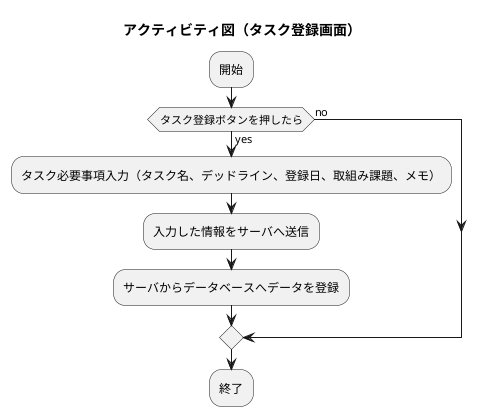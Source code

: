 @startuml
title アクティビティ図（タスク登録画面）
:開始;
if(タスク登録ボタンを押したら) then(yes)
    :タスク必要事項入力（タスク名、デッドライン、登録日、取組み課題、メモ）;
    :入力した情報をサーバへ送信;
    :サーバからデータベースへデータを登録;
else(no)

endif
:終了;
@enduml